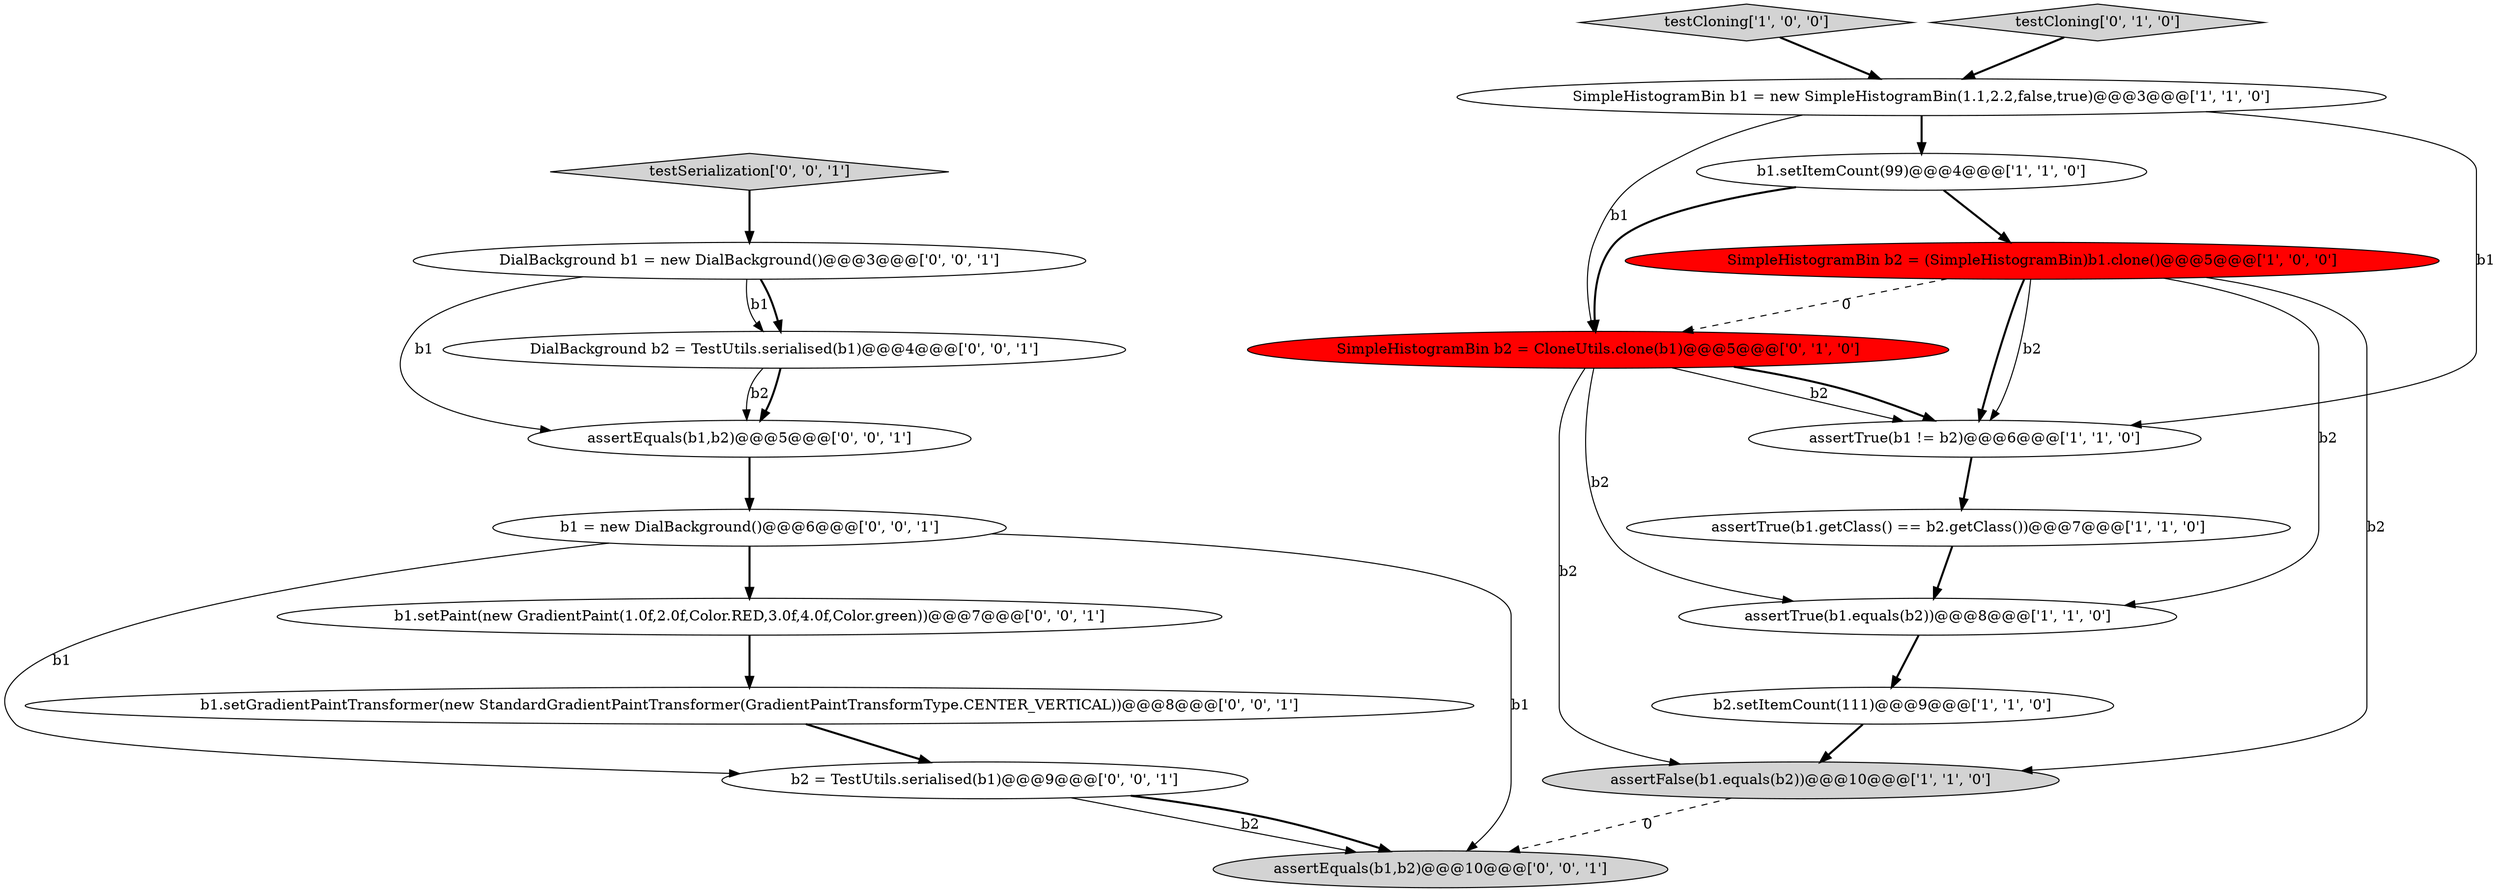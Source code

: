 digraph {
4 [style = filled, label = "assertTrue(b1.getClass() == b2.getClass())@@@7@@@['1', '1', '0']", fillcolor = white, shape = ellipse image = "AAA0AAABBB1BBB"];
0 [style = filled, label = "testCloning['1', '0', '0']", fillcolor = lightgray, shape = diamond image = "AAA0AAABBB1BBB"];
10 [style = filled, label = "SimpleHistogramBin b2 = CloneUtils.clone(b1)@@@5@@@['0', '1', '0']", fillcolor = red, shape = ellipse image = "AAA1AAABBB2BBB"];
1 [style = filled, label = "SimpleHistogramBin b1 = new SimpleHistogramBin(1.1,2.2,false,true)@@@3@@@['1', '1', '0']", fillcolor = white, shape = ellipse image = "AAA0AAABBB1BBB"];
3 [style = filled, label = "b1.setItemCount(99)@@@4@@@['1', '1', '0']", fillcolor = white, shape = ellipse image = "AAA0AAABBB1BBB"];
11 [style = filled, label = "DialBackground b1 = new DialBackground()@@@3@@@['0', '0', '1']", fillcolor = white, shape = ellipse image = "AAA0AAABBB3BBB"];
8 [style = filled, label = "assertTrue(b1.equals(b2))@@@8@@@['1', '1', '0']", fillcolor = white, shape = ellipse image = "AAA0AAABBB1BBB"];
9 [style = filled, label = "testCloning['0', '1', '0']", fillcolor = lightgray, shape = diamond image = "AAA0AAABBB2BBB"];
7 [style = filled, label = "assertFalse(b1.equals(b2))@@@10@@@['1', '1', '0']", fillcolor = lightgray, shape = ellipse image = "AAA0AAABBB1BBB"];
15 [style = filled, label = "b1.setPaint(new GradientPaint(1.0f,2.0f,Color.RED,3.0f,4.0f,Color.green))@@@7@@@['0', '0', '1']", fillcolor = white, shape = ellipse image = "AAA0AAABBB3BBB"];
14 [style = filled, label = "assertEquals(b1,b2)@@@5@@@['0', '0', '1']", fillcolor = white, shape = ellipse image = "AAA0AAABBB3BBB"];
13 [style = filled, label = "assertEquals(b1,b2)@@@10@@@['0', '0', '1']", fillcolor = lightgray, shape = ellipse image = "AAA0AAABBB3BBB"];
6 [style = filled, label = "assertTrue(b1 != b2)@@@6@@@['1', '1', '0']", fillcolor = white, shape = ellipse image = "AAA0AAABBB1BBB"];
16 [style = filled, label = "b1.setGradientPaintTransformer(new StandardGradientPaintTransformer(GradientPaintTransformType.CENTER_VERTICAL))@@@8@@@['0', '0', '1']", fillcolor = white, shape = ellipse image = "AAA0AAABBB3BBB"];
18 [style = filled, label = "DialBackground b2 = TestUtils.serialised(b1)@@@4@@@['0', '0', '1']", fillcolor = white, shape = ellipse image = "AAA0AAABBB3BBB"];
5 [style = filled, label = "b2.setItemCount(111)@@@9@@@['1', '1', '0']", fillcolor = white, shape = ellipse image = "AAA0AAABBB1BBB"];
17 [style = filled, label = "b2 = TestUtils.serialised(b1)@@@9@@@['0', '0', '1']", fillcolor = white, shape = ellipse image = "AAA0AAABBB3BBB"];
19 [style = filled, label = "testSerialization['0', '0', '1']", fillcolor = lightgray, shape = diamond image = "AAA0AAABBB3BBB"];
12 [style = filled, label = "b1 = new DialBackground()@@@6@@@['0', '0', '1']", fillcolor = white, shape = ellipse image = "AAA0AAABBB3BBB"];
2 [style = filled, label = "SimpleHistogramBin b2 = (SimpleHistogramBin)b1.clone()@@@5@@@['1', '0', '0']", fillcolor = red, shape = ellipse image = "AAA1AAABBB1BBB"];
11->18 [style = solid, label="b1"];
12->17 [style = solid, label="b1"];
2->6 [style = bold, label=""];
10->7 [style = solid, label="b2"];
12->15 [style = bold, label=""];
1->3 [style = bold, label=""];
2->8 [style = solid, label="b2"];
19->11 [style = bold, label=""];
1->6 [style = solid, label="b1"];
12->13 [style = solid, label="b1"];
16->17 [style = bold, label=""];
15->16 [style = bold, label=""];
10->6 [style = solid, label="b2"];
2->6 [style = solid, label="b2"];
10->6 [style = bold, label=""];
17->13 [style = solid, label="b2"];
11->18 [style = bold, label=""];
2->10 [style = dashed, label="0"];
3->10 [style = bold, label=""];
6->4 [style = bold, label=""];
1->10 [style = solid, label="b1"];
3->2 [style = bold, label=""];
8->5 [style = bold, label=""];
0->1 [style = bold, label=""];
10->8 [style = solid, label="b2"];
14->12 [style = bold, label=""];
7->13 [style = dashed, label="0"];
4->8 [style = bold, label=""];
5->7 [style = bold, label=""];
18->14 [style = solid, label="b2"];
17->13 [style = bold, label=""];
11->14 [style = solid, label="b1"];
9->1 [style = bold, label=""];
18->14 [style = bold, label=""];
2->7 [style = solid, label="b2"];
}
